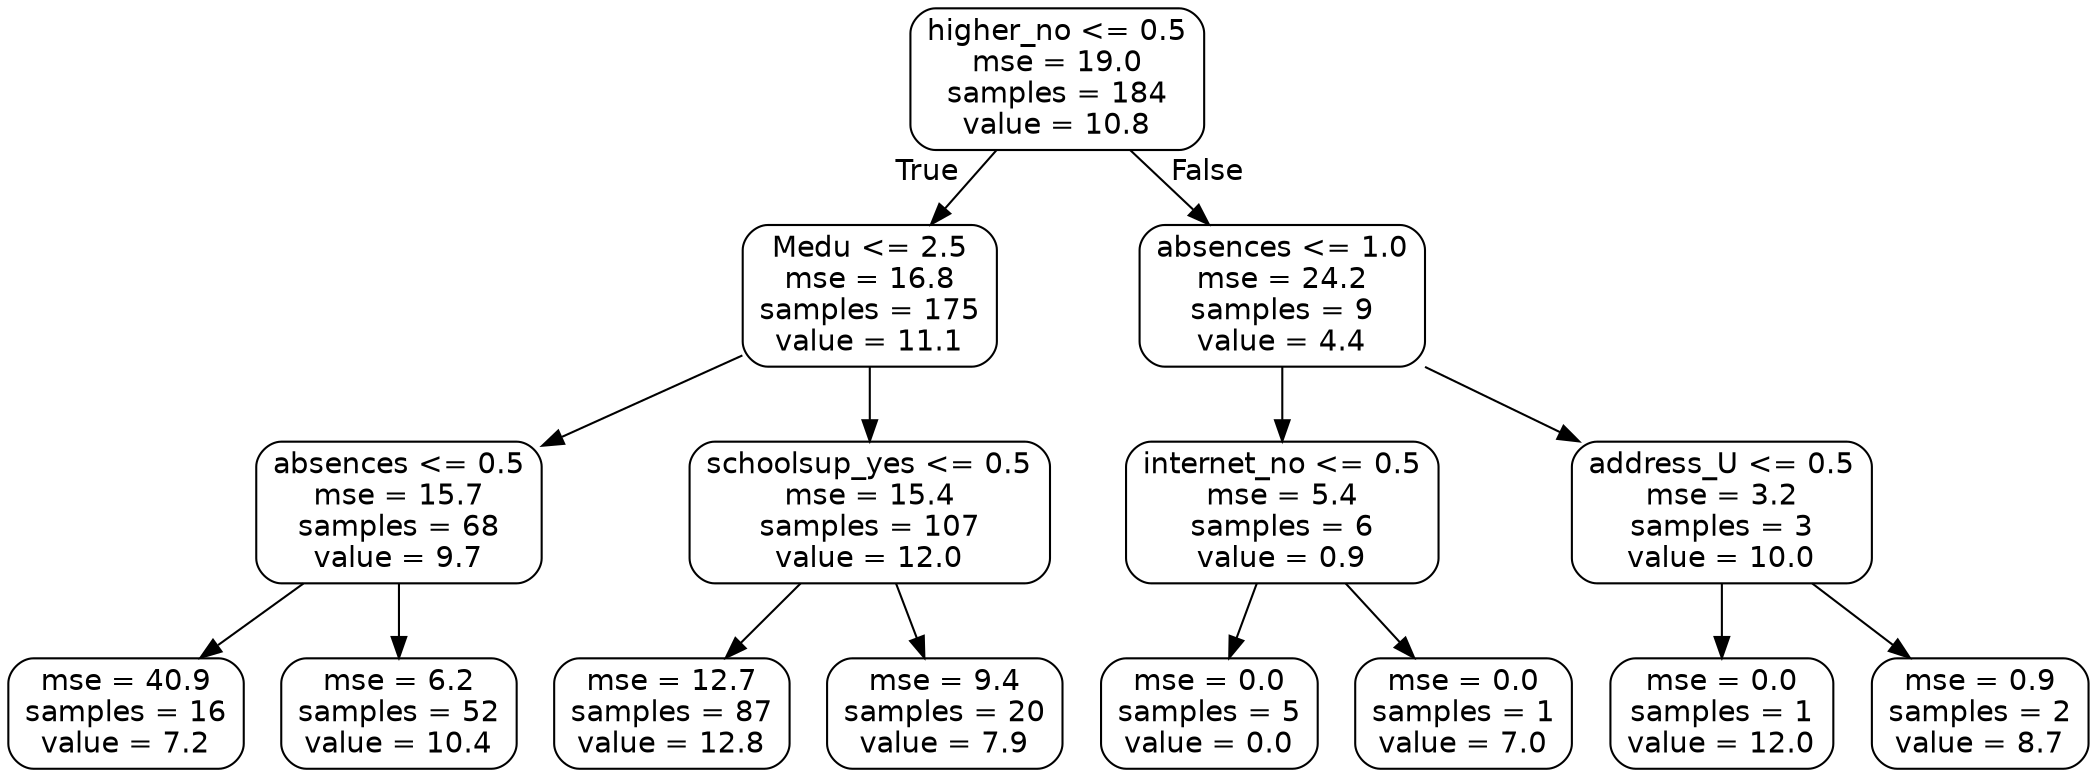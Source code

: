 digraph Tree {
node [shape=box, style="rounded", color="black", fontname=helvetica] ;
edge [fontname=helvetica] ;
0 [label="higher_no <= 0.5\nmse = 19.0\nsamples = 184\nvalue = 10.8"] ;
1 [label="Medu <= 2.5\nmse = 16.8\nsamples = 175\nvalue = 11.1"] ;
0 -> 1 [labeldistance=2.5, labelangle=45, headlabel="True"] ;
2 [label="absences <= 0.5\nmse = 15.7\nsamples = 68\nvalue = 9.7"] ;
1 -> 2 ;
3 [label="mse = 40.9\nsamples = 16\nvalue = 7.2"] ;
2 -> 3 ;
4 [label="mse = 6.2\nsamples = 52\nvalue = 10.4"] ;
2 -> 4 ;
5 [label="schoolsup_yes <= 0.5\nmse = 15.4\nsamples = 107\nvalue = 12.0"] ;
1 -> 5 ;
6 [label="mse = 12.7\nsamples = 87\nvalue = 12.8"] ;
5 -> 6 ;
7 [label="mse = 9.4\nsamples = 20\nvalue = 7.9"] ;
5 -> 7 ;
8 [label="absences <= 1.0\nmse = 24.2\nsamples = 9\nvalue = 4.4"] ;
0 -> 8 [labeldistance=2.5, labelangle=-45, headlabel="False"] ;
9 [label="internet_no <= 0.5\nmse = 5.4\nsamples = 6\nvalue = 0.9"] ;
8 -> 9 ;
10 [label="mse = 0.0\nsamples = 5\nvalue = 0.0"] ;
9 -> 10 ;
11 [label="mse = 0.0\nsamples = 1\nvalue = 7.0"] ;
9 -> 11 ;
12 [label="address_U <= 0.5\nmse = 3.2\nsamples = 3\nvalue = 10.0"] ;
8 -> 12 ;
13 [label="mse = 0.0\nsamples = 1\nvalue = 12.0"] ;
12 -> 13 ;
14 [label="mse = 0.9\nsamples = 2\nvalue = 8.7"] ;
12 -> 14 ;
}
